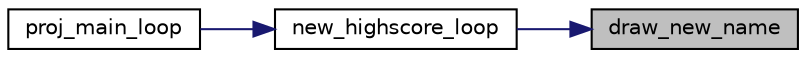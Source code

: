 digraph "draw_new_name"
{
 // LATEX_PDF_SIZE
  edge [fontname="Helvetica",fontsize="10",labelfontname="Helvetica",labelfontsize="10"];
  node [fontname="Helvetica",fontsize="10",shape=record];
  rankdir="RL";
  Node1 [label="draw_new_name",height=0.2,width=0.4,color="black", fillcolor="grey75", style="filled", fontcolor="black",tooltip="Draws the name the player is editing on the double buffer."];
  Node1 -> Node2 [dir="back",color="midnightblue",fontsize="10",style="solid",fontname="Helvetica"];
  Node2 [label="new_highscore_loop",height=0.2,width=0.4,color="black", fillcolor="white", style="filled",URL="$group__highscore.html#ga91fd736c399b051bdda3624b04ce58f3",tooltip="Draws the non-static new highscore menu images."];
  Node2 -> Node3 [dir="back",color="midnightblue",fontsize="10",style="solid",fontname="Helvetica"];
  Node3 [label="proj_main_loop",height=0.2,width=0.4,color="black", fillcolor="white", style="filled",URL="$proj_8c.html#a2a16f651eccbd248e1ad3b3b924b143b",tooltip=" "];
}
